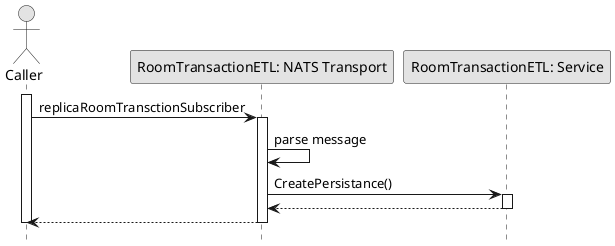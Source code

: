 @startuml SubscribeRTCreated

skinparam ConditionStyle hline
skinparam Monochrome true
skinparam Shadowing false
hide footbox

actor Caller
participant "RoomTransactionETL: NATS Transport" as RoomTransactionETLNATSTransport
participant "RoomTransactionETL: Service" as RoomTransactionETLService

activate Caller

Caller->RoomTransactionETLNATSTransport: replicaRoomTransctionSubscriber
activate RoomTransactionETLNATSTransport
RoomTransactionETLNATSTransport->RoomTransactionETLNATSTransport: parse message
RoomTransactionETLNATSTransport->RoomTransactionETLService: CreatePersistance()
activate RoomTransactionETLService
RoomTransactionETLService-->RoomTransactionETLNATSTransport
deactivate RoomTransactionETLService
RoomTransactionETLNATSTransport-->Caller
deactivate RoomTransactionETLNATSTransport

deactivate Caller

@enduml